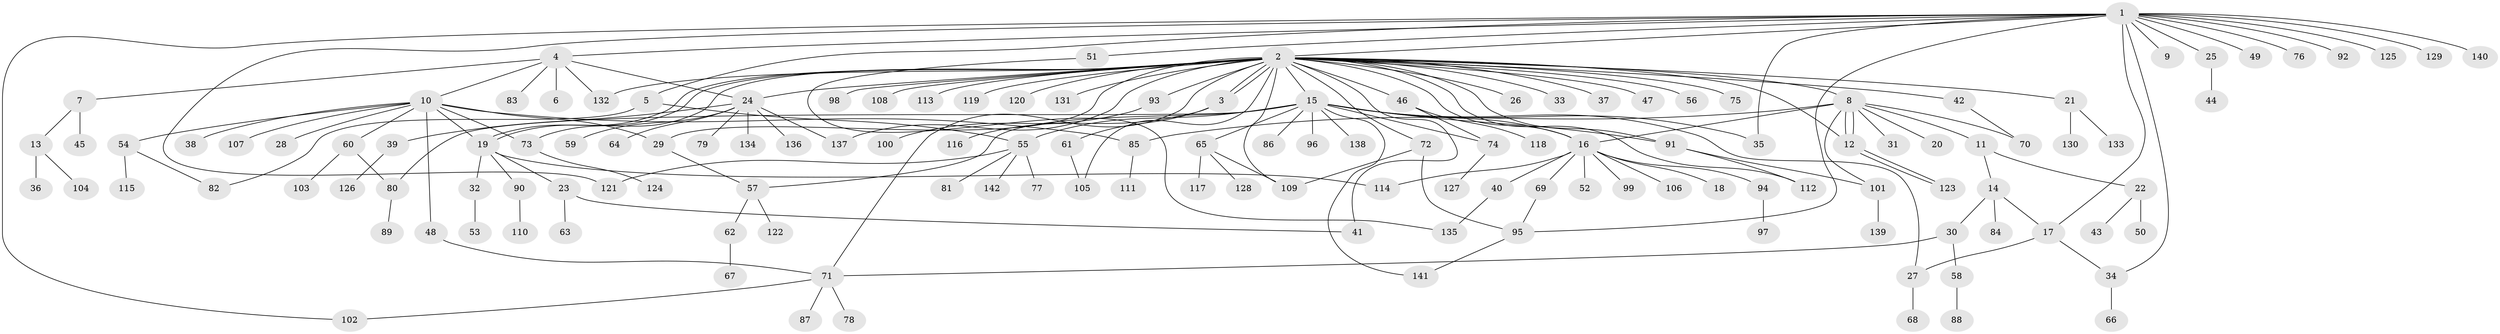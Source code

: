 // coarse degree distribution, {23: 0.011764705882352941, 1: 0.7058823529411765, 2: 0.15294117647058825, 6: 0.023529411764705882, 5: 0.011764705882352941, 12: 0.011764705882352941, 4: 0.011764705882352941, 17: 0.011764705882352941, 3: 0.03529411764705882, 26: 0.011764705882352941, 8: 0.011764705882352941}
// Generated by graph-tools (version 1.1) at 2025/50/03/04/25 21:50:11]
// undirected, 142 vertices, 181 edges
graph export_dot {
graph [start="1"]
  node [color=gray90,style=filled];
  1;
  2;
  3;
  4;
  5;
  6;
  7;
  8;
  9;
  10;
  11;
  12;
  13;
  14;
  15;
  16;
  17;
  18;
  19;
  20;
  21;
  22;
  23;
  24;
  25;
  26;
  27;
  28;
  29;
  30;
  31;
  32;
  33;
  34;
  35;
  36;
  37;
  38;
  39;
  40;
  41;
  42;
  43;
  44;
  45;
  46;
  47;
  48;
  49;
  50;
  51;
  52;
  53;
  54;
  55;
  56;
  57;
  58;
  59;
  60;
  61;
  62;
  63;
  64;
  65;
  66;
  67;
  68;
  69;
  70;
  71;
  72;
  73;
  74;
  75;
  76;
  77;
  78;
  79;
  80;
  81;
  82;
  83;
  84;
  85;
  86;
  87;
  88;
  89;
  90;
  91;
  92;
  93;
  94;
  95;
  96;
  97;
  98;
  99;
  100;
  101;
  102;
  103;
  104;
  105;
  106;
  107;
  108;
  109;
  110;
  111;
  112;
  113;
  114;
  115;
  116;
  117;
  118;
  119;
  120;
  121;
  122;
  123;
  124;
  125;
  126;
  127;
  128;
  129;
  130;
  131;
  132;
  133;
  134;
  135;
  136;
  137;
  138;
  139;
  140;
  141;
  142;
  1 -- 2;
  1 -- 4;
  1 -- 5;
  1 -- 9;
  1 -- 17;
  1 -- 25;
  1 -- 34;
  1 -- 35;
  1 -- 49;
  1 -- 51;
  1 -- 76;
  1 -- 92;
  1 -- 95;
  1 -- 102;
  1 -- 121;
  1 -- 125;
  1 -- 129;
  1 -- 140;
  2 -- 3;
  2 -- 3;
  2 -- 8;
  2 -- 12;
  2 -- 15;
  2 -- 16;
  2 -- 19;
  2 -- 19;
  2 -- 21;
  2 -- 24;
  2 -- 26;
  2 -- 29;
  2 -- 33;
  2 -- 37;
  2 -- 41;
  2 -- 42;
  2 -- 46;
  2 -- 47;
  2 -- 56;
  2 -- 71;
  2 -- 72;
  2 -- 73;
  2 -- 75;
  2 -- 91;
  2 -- 93;
  2 -- 98;
  2 -- 105;
  2 -- 108;
  2 -- 109;
  2 -- 112;
  2 -- 113;
  2 -- 119;
  2 -- 120;
  2 -- 131;
  2 -- 132;
  2 -- 137;
  3 -- 61;
  3 -- 116;
  4 -- 6;
  4 -- 7;
  4 -- 10;
  4 -- 24;
  4 -- 83;
  4 -- 132;
  5 -- 55;
  5 -- 82;
  7 -- 13;
  7 -- 45;
  8 -- 11;
  8 -- 12;
  8 -- 12;
  8 -- 16;
  8 -- 20;
  8 -- 31;
  8 -- 70;
  8 -- 85;
  8 -- 101;
  10 -- 19;
  10 -- 28;
  10 -- 29;
  10 -- 38;
  10 -- 48;
  10 -- 54;
  10 -- 60;
  10 -- 73;
  10 -- 85;
  10 -- 107;
  11 -- 14;
  11 -- 22;
  12 -- 123;
  12 -- 123;
  13 -- 36;
  13 -- 104;
  14 -- 17;
  14 -- 30;
  14 -- 84;
  15 -- 16;
  15 -- 27;
  15 -- 35;
  15 -- 55;
  15 -- 57;
  15 -- 65;
  15 -- 74;
  15 -- 80;
  15 -- 86;
  15 -- 91;
  15 -- 96;
  15 -- 138;
  15 -- 141;
  16 -- 18;
  16 -- 40;
  16 -- 52;
  16 -- 69;
  16 -- 94;
  16 -- 99;
  16 -- 106;
  16 -- 114;
  17 -- 27;
  17 -- 34;
  19 -- 23;
  19 -- 32;
  19 -- 90;
  19 -- 114;
  21 -- 130;
  21 -- 133;
  22 -- 43;
  22 -- 50;
  23 -- 41;
  23 -- 63;
  24 -- 39;
  24 -- 59;
  24 -- 64;
  24 -- 79;
  24 -- 134;
  24 -- 136;
  24 -- 137;
  25 -- 44;
  27 -- 68;
  29 -- 57;
  30 -- 58;
  30 -- 71;
  32 -- 53;
  34 -- 66;
  39 -- 126;
  40 -- 135;
  42 -- 70;
  46 -- 74;
  46 -- 118;
  48 -- 71;
  51 -- 135;
  54 -- 82;
  54 -- 115;
  55 -- 77;
  55 -- 81;
  55 -- 121;
  55 -- 142;
  57 -- 62;
  57 -- 122;
  58 -- 88;
  60 -- 80;
  60 -- 103;
  61 -- 105;
  62 -- 67;
  65 -- 109;
  65 -- 117;
  65 -- 128;
  69 -- 95;
  71 -- 78;
  71 -- 87;
  71 -- 102;
  72 -- 95;
  72 -- 109;
  73 -- 124;
  74 -- 127;
  80 -- 89;
  85 -- 111;
  90 -- 110;
  91 -- 101;
  91 -- 112;
  93 -- 100;
  94 -- 97;
  95 -- 141;
  101 -- 139;
}

